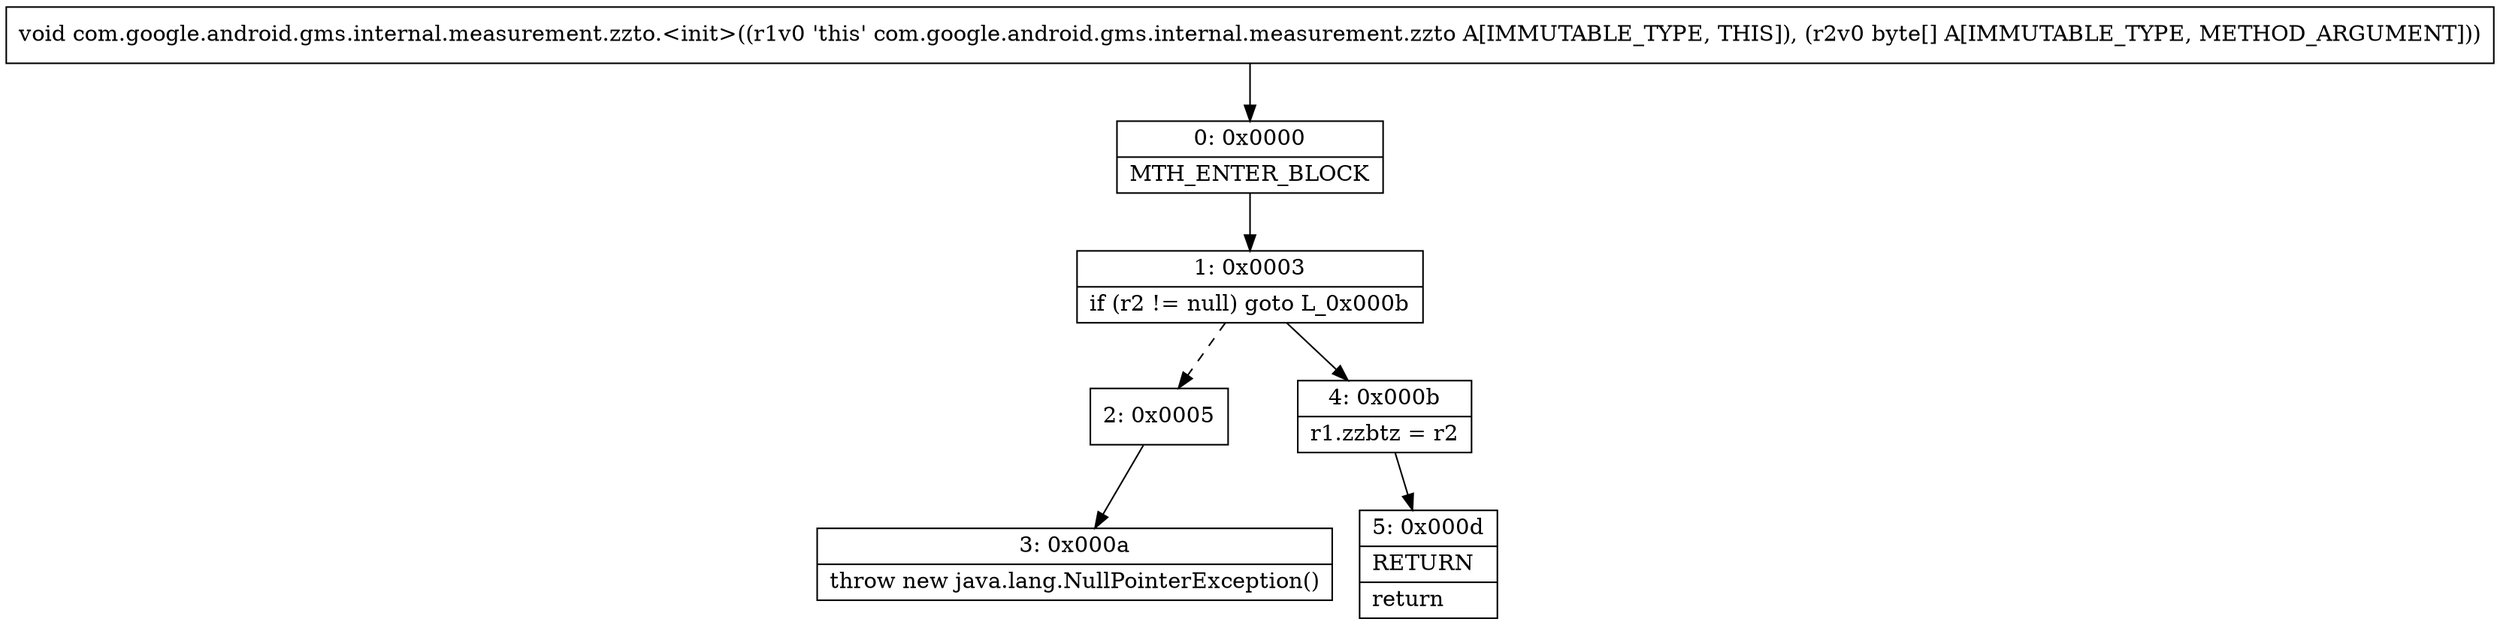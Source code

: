 digraph "CFG forcom.google.android.gms.internal.measurement.zzto.\<init\>([B)V" {
Node_0 [shape=record,label="{0\:\ 0x0000|MTH_ENTER_BLOCK\l}"];
Node_1 [shape=record,label="{1\:\ 0x0003|if (r2 != null) goto L_0x000b\l}"];
Node_2 [shape=record,label="{2\:\ 0x0005}"];
Node_3 [shape=record,label="{3\:\ 0x000a|throw new java.lang.NullPointerException()\l}"];
Node_4 [shape=record,label="{4\:\ 0x000b|r1.zzbtz = r2\l}"];
Node_5 [shape=record,label="{5\:\ 0x000d|RETURN\l|return\l}"];
MethodNode[shape=record,label="{void com.google.android.gms.internal.measurement.zzto.\<init\>((r1v0 'this' com.google.android.gms.internal.measurement.zzto A[IMMUTABLE_TYPE, THIS]), (r2v0 byte[] A[IMMUTABLE_TYPE, METHOD_ARGUMENT])) }"];
MethodNode -> Node_0;
Node_0 -> Node_1;
Node_1 -> Node_2[style=dashed];
Node_1 -> Node_4;
Node_2 -> Node_3;
Node_4 -> Node_5;
}

